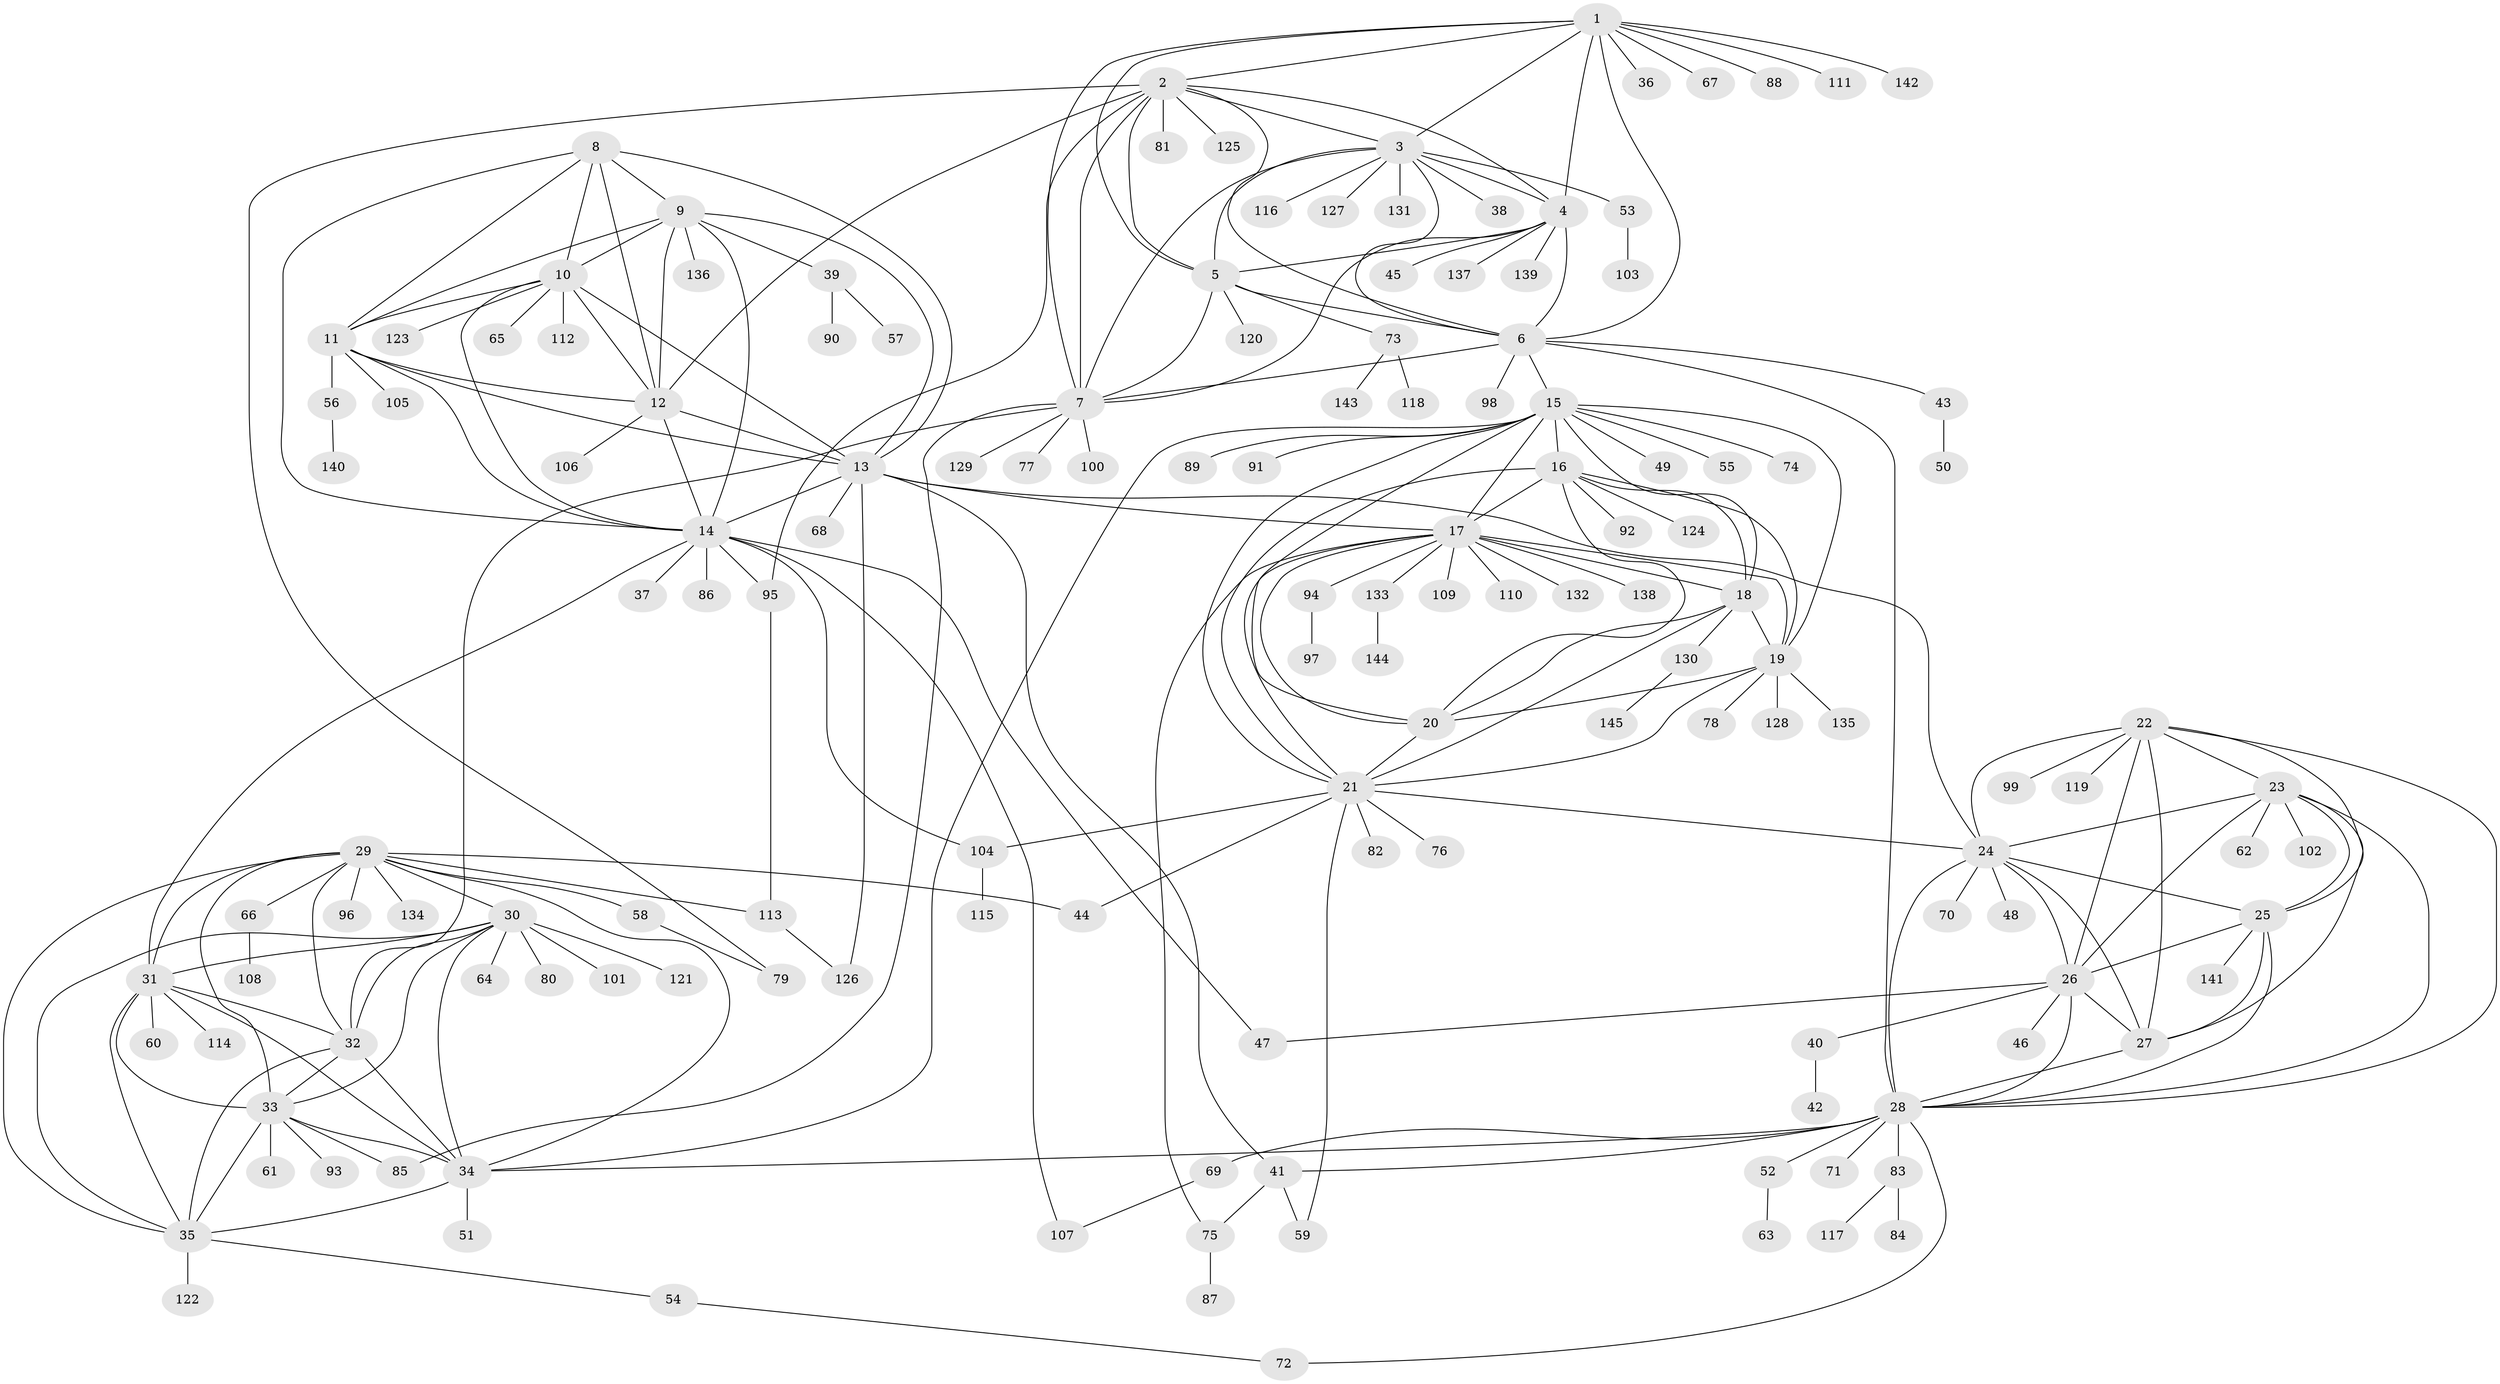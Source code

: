 // Generated by graph-tools (version 1.1) at 2025/15/03/09/25 04:15:51]
// undirected, 145 vertices, 238 edges
graph export_dot {
graph [start="1"]
  node [color=gray90,style=filled];
  1;
  2;
  3;
  4;
  5;
  6;
  7;
  8;
  9;
  10;
  11;
  12;
  13;
  14;
  15;
  16;
  17;
  18;
  19;
  20;
  21;
  22;
  23;
  24;
  25;
  26;
  27;
  28;
  29;
  30;
  31;
  32;
  33;
  34;
  35;
  36;
  37;
  38;
  39;
  40;
  41;
  42;
  43;
  44;
  45;
  46;
  47;
  48;
  49;
  50;
  51;
  52;
  53;
  54;
  55;
  56;
  57;
  58;
  59;
  60;
  61;
  62;
  63;
  64;
  65;
  66;
  67;
  68;
  69;
  70;
  71;
  72;
  73;
  74;
  75;
  76;
  77;
  78;
  79;
  80;
  81;
  82;
  83;
  84;
  85;
  86;
  87;
  88;
  89;
  90;
  91;
  92;
  93;
  94;
  95;
  96;
  97;
  98;
  99;
  100;
  101;
  102;
  103;
  104;
  105;
  106;
  107;
  108;
  109;
  110;
  111;
  112;
  113;
  114;
  115;
  116;
  117;
  118;
  119;
  120;
  121;
  122;
  123;
  124;
  125;
  126;
  127;
  128;
  129;
  130;
  131;
  132;
  133;
  134;
  135;
  136;
  137;
  138;
  139;
  140;
  141;
  142;
  143;
  144;
  145;
  1 -- 2;
  1 -- 3;
  1 -- 4;
  1 -- 5;
  1 -- 6;
  1 -- 7;
  1 -- 36;
  1 -- 67;
  1 -- 88;
  1 -- 111;
  1 -- 142;
  2 -- 3;
  2 -- 4;
  2 -- 5;
  2 -- 6;
  2 -- 7;
  2 -- 12;
  2 -- 79;
  2 -- 81;
  2 -- 95;
  2 -- 125;
  3 -- 4;
  3 -- 5;
  3 -- 6;
  3 -- 7;
  3 -- 38;
  3 -- 53;
  3 -- 116;
  3 -- 127;
  3 -- 131;
  4 -- 5;
  4 -- 6;
  4 -- 7;
  4 -- 45;
  4 -- 137;
  4 -- 139;
  5 -- 6;
  5 -- 7;
  5 -- 73;
  5 -- 120;
  6 -- 7;
  6 -- 15;
  6 -- 28;
  6 -- 43;
  6 -- 98;
  7 -- 32;
  7 -- 77;
  7 -- 85;
  7 -- 100;
  7 -- 129;
  8 -- 9;
  8 -- 10;
  8 -- 11;
  8 -- 12;
  8 -- 13;
  8 -- 14;
  9 -- 10;
  9 -- 11;
  9 -- 12;
  9 -- 13;
  9 -- 14;
  9 -- 39;
  9 -- 136;
  10 -- 11;
  10 -- 12;
  10 -- 13;
  10 -- 14;
  10 -- 65;
  10 -- 112;
  10 -- 123;
  11 -- 12;
  11 -- 13;
  11 -- 14;
  11 -- 56;
  11 -- 105;
  12 -- 13;
  12 -- 14;
  12 -- 106;
  13 -- 14;
  13 -- 17;
  13 -- 24;
  13 -- 41;
  13 -- 68;
  13 -- 126;
  14 -- 31;
  14 -- 37;
  14 -- 47;
  14 -- 86;
  14 -- 95;
  14 -- 104;
  14 -- 107;
  15 -- 16;
  15 -- 17;
  15 -- 18;
  15 -- 19;
  15 -- 20;
  15 -- 21;
  15 -- 34;
  15 -- 49;
  15 -- 55;
  15 -- 74;
  15 -- 89;
  15 -- 91;
  16 -- 17;
  16 -- 18;
  16 -- 19;
  16 -- 20;
  16 -- 21;
  16 -- 92;
  16 -- 124;
  17 -- 18;
  17 -- 19;
  17 -- 20;
  17 -- 21;
  17 -- 75;
  17 -- 94;
  17 -- 109;
  17 -- 110;
  17 -- 132;
  17 -- 133;
  17 -- 138;
  18 -- 19;
  18 -- 20;
  18 -- 21;
  18 -- 130;
  19 -- 20;
  19 -- 21;
  19 -- 78;
  19 -- 128;
  19 -- 135;
  20 -- 21;
  21 -- 24;
  21 -- 44;
  21 -- 59;
  21 -- 76;
  21 -- 82;
  21 -- 104;
  22 -- 23;
  22 -- 24;
  22 -- 25;
  22 -- 26;
  22 -- 27;
  22 -- 28;
  22 -- 99;
  22 -- 119;
  23 -- 24;
  23 -- 25;
  23 -- 26;
  23 -- 27;
  23 -- 28;
  23 -- 62;
  23 -- 102;
  24 -- 25;
  24 -- 26;
  24 -- 27;
  24 -- 28;
  24 -- 48;
  24 -- 70;
  25 -- 26;
  25 -- 27;
  25 -- 28;
  25 -- 141;
  26 -- 27;
  26 -- 28;
  26 -- 40;
  26 -- 46;
  26 -- 47;
  27 -- 28;
  28 -- 34;
  28 -- 41;
  28 -- 52;
  28 -- 69;
  28 -- 71;
  28 -- 72;
  28 -- 83;
  29 -- 30;
  29 -- 31;
  29 -- 32;
  29 -- 33;
  29 -- 34;
  29 -- 35;
  29 -- 44;
  29 -- 58;
  29 -- 66;
  29 -- 96;
  29 -- 113;
  29 -- 134;
  30 -- 31;
  30 -- 32;
  30 -- 33;
  30 -- 34;
  30 -- 35;
  30 -- 64;
  30 -- 80;
  30 -- 101;
  30 -- 121;
  31 -- 32;
  31 -- 33;
  31 -- 34;
  31 -- 35;
  31 -- 60;
  31 -- 114;
  32 -- 33;
  32 -- 34;
  32 -- 35;
  33 -- 34;
  33 -- 35;
  33 -- 61;
  33 -- 85;
  33 -- 93;
  34 -- 35;
  34 -- 51;
  35 -- 54;
  35 -- 122;
  39 -- 57;
  39 -- 90;
  40 -- 42;
  41 -- 59;
  41 -- 75;
  43 -- 50;
  52 -- 63;
  53 -- 103;
  54 -- 72;
  56 -- 140;
  58 -- 79;
  66 -- 108;
  69 -- 107;
  73 -- 118;
  73 -- 143;
  75 -- 87;
  83 -- 84;
  83 -- 117;
  94 -- 97;
  95 -- 113;
  104 -- 115;
  113 -- 126;
  130 -- 145;
  133 -- 144;
}
